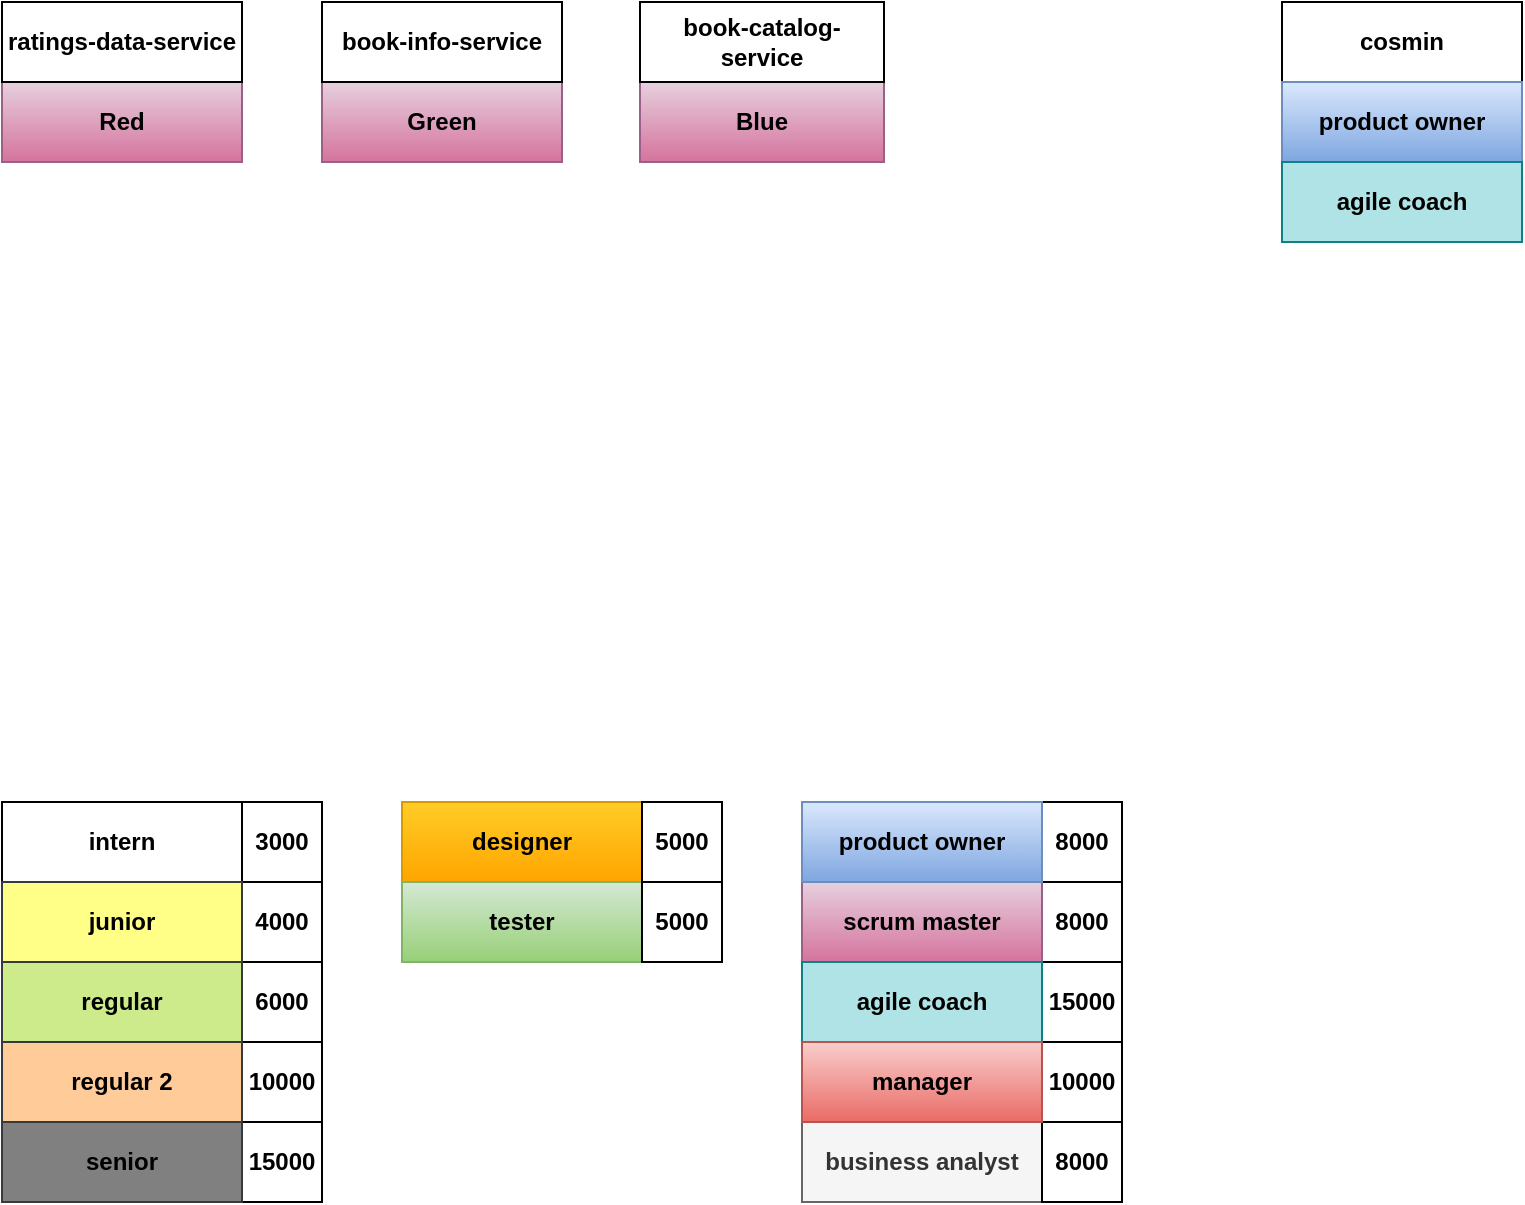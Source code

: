 <mxfile version="15.5.4" type="embed"><diagram id="mBz3AGuGxKc1HoNxblct" name="team"><mxGraphModel dx="714" dy="464" grid="1" gridSize="10" guides="1" tooltips="1" connect="1" arrows="1" fold="1" page="1" pageScale="1" pageWidth="850" pageHeight="1100" math="0" shadow="0"><root><mxCell id="0"/><mxCell id="1" parent="0"/><mxCell id="146" value="" style="group" parent="1" vertex="1" connectable="0"><mxGeometry x="680" y="40" width="120" height="120" as="geometry"/></mxCell><mxCell id="120" value="" style="group;movable=0;resizable=0;rotatable=0;deletable=0;editable=0;connectable=0;" parent="146" vertex="1" connectable="0"><mxGeometry width="120" height="120" as="geometry"/></mxCell><mxCell id="53" value="cosmin" style="rounded=0;whiteSpace=wrap;html=1;fontStyle=1;" parent="146" vertex="1"><mxGeometry width="120" height="40" as="geometry"/></mxCell><mxCell id="144" value="product owner" style="rounded=0;whiteSpace=wrap;html=1;fillColor=#dae8fc;strokeColor=#6c8ebf;fontStyle=1;gradientColor=#7ea6e0;" parent="146" vertex="1"><mxGeometry y="40" width="120" height="40" as="geometry"/></mxCell><mxCell id="145" value="agile coach" style="rounded=0;whiteSpace=wrap;html=1;fillColor=#b0e3e6;strokeColor=#0e8088;fontStyle=1;" parent="146" vertex="1"><mxGeometry y="80" width="120.0" height="40" as="geometry"/></mxCell><mxCell id="147" value="" style="group" parent="1" vertex="1" connectable="0"><mxGeometry x="240" y="440" width="160" height="80" as="geometry"/></mxCell><mxCell id="56" value="designer" style="rounded=0;whiteSpace=wrap;html=1;fillColor=#ffcd28;strokeColor=#d79b00;fontStyle=1;gradientColor=#ffa500;" parent="147" vertex="1"><mxGeometry width="120" height="40" as="geometry"/></mxCell><mxCell id="57" value="5000" style="rounded=0;whiteSpace=wrap;html=1;fontStyle=1" parent="147" vertex="1"><mxGeometry x="120" width="40" height="40" as="geometry"/></mxCell><mxCell id="58" value="tester" style="rounded=0;whiteSpace=wrap;html=1;fillColor=#d5e8d4;strokeColor=#82b366;fontStyle=1;gradientColor=#97d077;" parent="147" vertex="1"><mxGeometry y="40" width="120" height="40" as="geometry"/></mxCell><mxCell id="59" value="5000" style="rounded=0;whiteSpace=wrap;html=1;fontStyle=1" parent="147" vertex="1"><mxGeometry x="120" y="40" width="40" height="40" as="geometry"/></mxCell><mxCell id="157" value="" style="group" parent="1" vertex="1" connectable="0"><mxGeometry x="40" y="440" width="160" height="200" as="geometry"/></mxCell><mxCell id="155" value="" style="group" parent="157" vertex="1" connectable="0"><mxGeometry x="120" width="40" height="200" as="geometry"/></mxCell><mxCell id="41" value="3000" style="rounded=0;whiteSpace=wrap;html=1;fontStyle=1" parent="155" vertex="1"><mxGeometry width="40" height="40" as="geometry"/></mxCell><mxCell id="42" value="4000" style="rounded=0;whiteSpace=wrap;html=1;fontStyle=1" parent="155" vertex="1"><mxGeometry y="40" width="40" height="40" as="geometry"/></mxCell><mxCell id="43" value="6000" style="rounded=0;whiteSpace=wrap;html=1;fontStyle=1" parent="155" vertex="1"><mxGeometry y="80" width="40" height="40" as="geometry"/></mxCell><mxCell id="44" value="15000" style="rounded=0;whiteSpace=wrap;html=1;fontStyle=1" parent="155" vertex="1"><mxGeometry y="160" width="40" height="40" as="geometry"/></mxCell><mxCell id="45" value="10000" style="rounded=0;whiteSpace=wrap;html=1;fontStyle=1" parent="155" vertex="1"><mxGeometry y="120" width="40" height="40" as="geometry"/></mxCell><mxCell id="2" value="intern" style="rounded=0;whiteSpace=wrap;html=1;fontStyle=1" parent="157" vertex="1"><mxGeometry width="120.0" height="40" as="geometry"/></mxCell><mxCell id="3" value="junior" style="rounded=0;whiteSpace=wrap;html=1;fillColor=#ffff88;strokeColor=#36393d;fontStyle=1" parent="157" vertex="1"><mxGeometry y="40" width="120.0" height="40" as="geometry"/></mxCell><mxCell id="4" value="senior" style="rounded=0;whiteSpace=wrap;html=1;strokeColor=#36393d;fontStyle=1;fillColor=#808080;" parent="157" vertex="1"><mxGeometry y="160" width="120.0" height="40" as="geometry"/></mxCell><mxCell id="5" value="regular" style="rounded=0;whiteSpace=wrap;html=1;fillColor=#cdeb8b;strokeColor=#36393d;fontStyle=1;" parent="157" vertex="1"><mxGeometry y="80" width="120.0" height="40" as="geometry"/></mxCell><mxCell id="6" value="regular 2" style="rounded=0;whiteSpace=wrap;html=1;strokeColor=#36393d;fontStyle=1;fillColor=#FFCC99;" parent="157" vertex="1"><mxGeometry y="120" width="120.0" height="40" as="geometry"/></mxCell><mxCell id="158" value="" style="group" parent="1" vertex="1" connectable="0"><mxGeometry x="440" y="440" width="160" height="200" as="geometry"/></mxCell><mxCell id="133" value="business analyst" style="rounded=0;whiteSpace=wrap;html=1;fillColor=#f5f5f5;strokeColor=#666666;fontStyle=1;fontColor=#333333;" parent="158" vertex="1"><mxGeometry y="160" width="120.0" height="40" as="geometry"/></mxCell><mxCell id="134" value="8000" style="rounded=0;whiteSpace=wrap;html=1;fontStyle=1" parent="158" vertex="1"><mxGeometry x="120" y="160" width="40" height="40" as="geometry"/></mxCell><mxCell id="139" value="8000" style="rounded=0;whiteSpace=wrap;html=1;fontStyle=1" parent="158" vertex="1"><mxGeometry x="120" width="40" height="40" as="geometry"/></mxCell><mxCell id="140" value="8000" style="rounded=0;whiteSpace=wrap;html=1;fontStyle=1" parent="158" vertex="1"><mxGeometry x="120" y="40" width="40" height="40" as="geometry"/></mxCell><mxCell id="141" value="10000" style="rounded=0;whiteSpace=wrap;html=1;fontStyle=1" parent="158" vertex="1"><mxGeometry x="120" y="120" width="40" height="40" as="geometry"/></mxCell><mxCell id="142" value="15000" style="rounded=0;whiteSpace=wrap;html=1;fontStyle=1" parent="158" vertex="1"><mxGeometry x="120" y="80" width="40" height="40" as="geometry"/></mxCell><mxCell id="136" value="scrum master" style="rounded=0;whiteSpace=wrap;html=1;fillColor=#e6d0de;strokeColor=#996185;fontStyle=1;gradientColor=#d5739d;" parent="158" vertex="1"><mxGeometry y="40" width="120.0" height="40" as="geometry"/></mxCell><mxCell id="138" value="agile coach" style="rounded=0;whiteSpace=wrap;html=1;fillColor=#b0e3e6;strokeColor=#0e8088;fontStyle=1;" parent="158" vertex="1"><mxGeometry y="80" width="120.0" height="40" as="geometry"/></mxCell><mxCell id="137" value="manager" style="rounded=0;whiteSpace=wrap;html=1;fillColor=#f8cecc;strokeColor=#b85450;fontStyle=1;gradientColor=#ea6b66;" parent="158" vertex="1"><mxGeometry y="120" width="120.0" height="40" as="geometry"/></mxCell><mxCell id="143" value="product owner" style="rounded=0;whiteSpace=wrap;html=1;fillColor=#dae8fc;strokeColor=#6c8ebf;fontStyle=1;gradientColor=#7ea6e0;" parent="158" vertex="1"><mxGeometry width="120" height="40" as="geometry"/></mxCell><mxCell id="79" value="Green" style="rounded=0;whiteSpace=wrap;html=1;fontStyle=1;gradientColor=#d5739d;fillColor=#e6d0de;strokeColor=#996185;" parent="1" vertex="1"><mxGeometry x="200" y="80" width="120" height="40" as="geometry"/></mxCell><mxCell id="83" value="book-info-service" style="rounded=0;whiteSpace=wrap;html=1;fontStyle=1" parent="1" vertex="1"><mxGeometry x="200" y="40" width="120" height="40" as="geometry"/></mxCell><mxCell id="149" value="Red" style="rounded=0;whiteSpace=wrap;html=1;fontStyle=1;gradientColor=#d5739d;fillColor=#e6d0de;strokeColor=#996185;" parent="1" vertex="1"><mxGeometry x="40" y="80" width="120" height="40" as="geometry"/></mxCell><mxCell id="153" value="ratings-data-service" style="rounded=0;whiteSpace=wrap;html=1;fontStyle=1" parent="1" vertex="1"><mxGeometry x="40" y="40" width="120" height="40" as="geometry"/></mxCell><mxCell id="78" value="Blue" style="rounded=0;whiteSpace=wrap;html=1;fontStyle=1;gradientColor=#d5739d;fillColor=#e6d0de;strokeColor=#996185;" parent="1" vertex="1"><mxGeometry x="359" y="80" width="122" height="40" as="geometry"/></mxCell><mxCell id="82" value="book-catalog-service" style="rounded=0;whiteSpace=wrap;fontStyle=1" parent="1" vertex="1"><mxGeometry x="359" y="40" width="122" height="40" as="geometry"/></mxCell></root></mxGraphModel></diagram></mxfile>